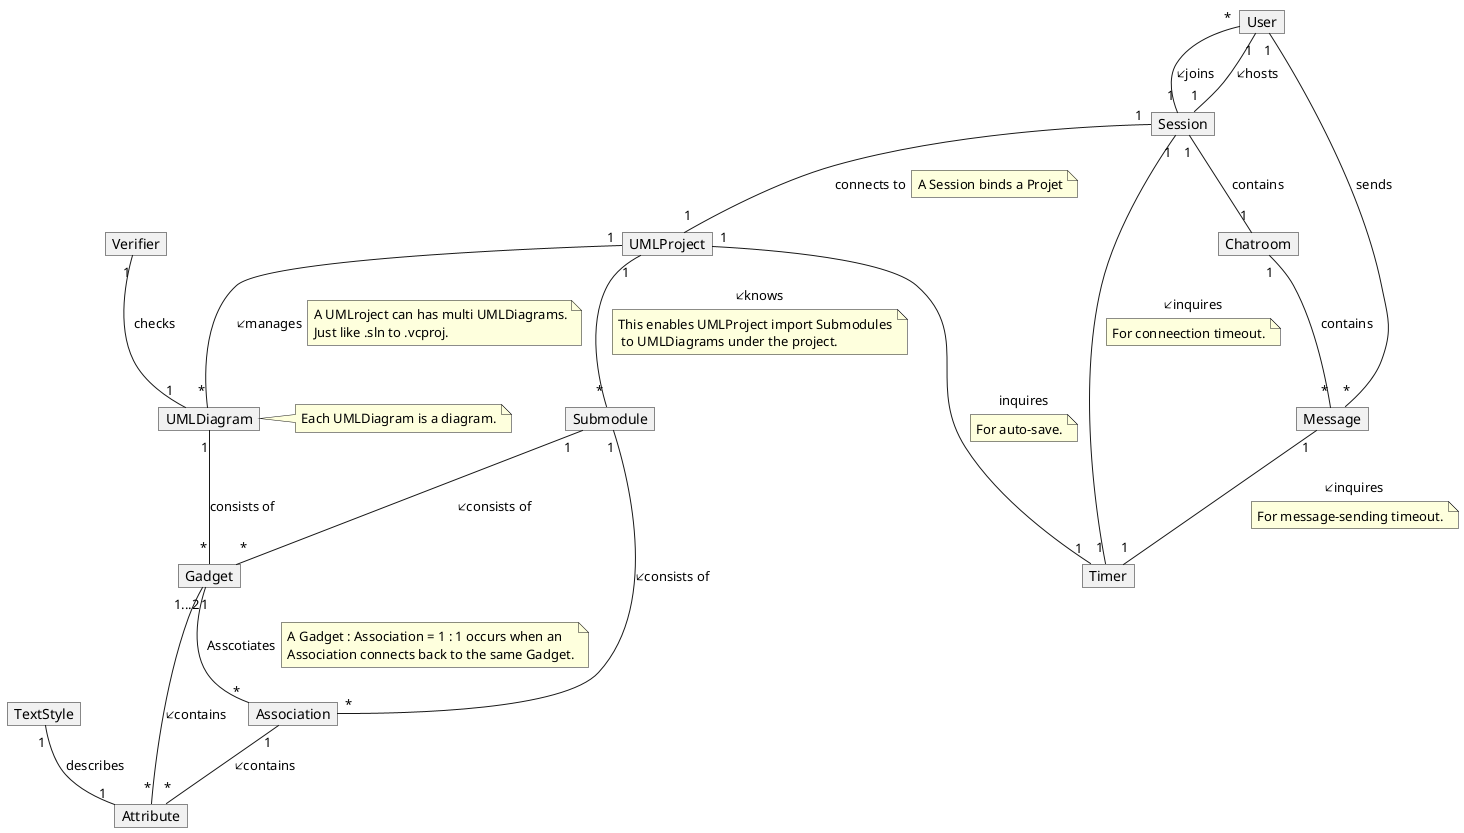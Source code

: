 @startuml
hide circle
'hide method
hide attribute
'hide link


    object User {
        id
        name
    }

    object UMLProject {
        id
        name
        lastEdit
    }

    object UMLDiagram {
        filename
        type
        backgoundColor
        lastEdit
    }
    note right
        Each UMLDiagram is a diagram.
    end note

    object Gadget {
        gadgetType
        color
        position
        layer
    }

    object Association {
        associationType
        startPosition
        endPosition
        layer
    }

    object Submodule {
        id
        name
        Attribute
        lastEdit
    }

    object Session {
        id
        host
        startTime
        status
    }

    object Chatroom {

    }

    object Message {
        id
        sender
        content
        timestamp
    }

    object Attribute {
        id
        content
        position
    }

    object TextStyle {
        font
        fontsize
        isBold
        isItalic
        hasUnderline
    }

    object Timer {
        whenToTimeout
    }


    object Verifier {
        type
        status
    }


    UMLProject "1" -- "*" UMLDiagram : 🡧manages
    note right on link
        A UMLroject can has multi UMLDiagrams.
        Just like .sln to .vcproj.
    end note

    UMLDiagram "1" -- "*" Gadget : consists of
    Submodule "1" -- "*" Gadget : 🡧consists of
    Submodule "1" -- "*" Association : 🡧consists of
    Gadget "1" -- "*" Attribute : 🡧contains
    Association  "1" -- "*" Attribute : 🡧contains
    Gadget "1...2" -- "*" Association : Asscotiates
    note right on link
        A Gadget : Association = 1 : 1 occurs when an
        Association connects back to the same Gadget.
    end note
    UMLProject  "1" -- "*" Submodule : 🡧knows
    note bottom on link
        This enables UMLProject import Submodules
         to UMLDiagrams under the project.
    end note

    User "1" -- "1" Session : 🡧hosts
    User  "*" -- "1" Session : 🡧joins
    Session "1" -- "1" UMLProject : connects to
    note right on link
        A Session binds a Projet
    end note
    Session "1" -- "1" Chatroom : contains
    Chatroom "1" -- "*" Message : contains
    User "1" -- "*" Message : sends
    TextStyle "1" -- "1" Attribute : describes
    UMLProject "1" -- "1" Timer : inquires
    note bottom on link
        For auto-save.
    end note
    Session "1" -- "1" Timer : 🡧inquires
    note bottom on link
            For conneection timeout.
    end note
    Message "1" -- "1" Timer : 🡧inquires
    note bottom on link
            For message-sending timeout.
    end note
    Verifier "1" -- "1" UMLDiagram : checks



@endtuml
